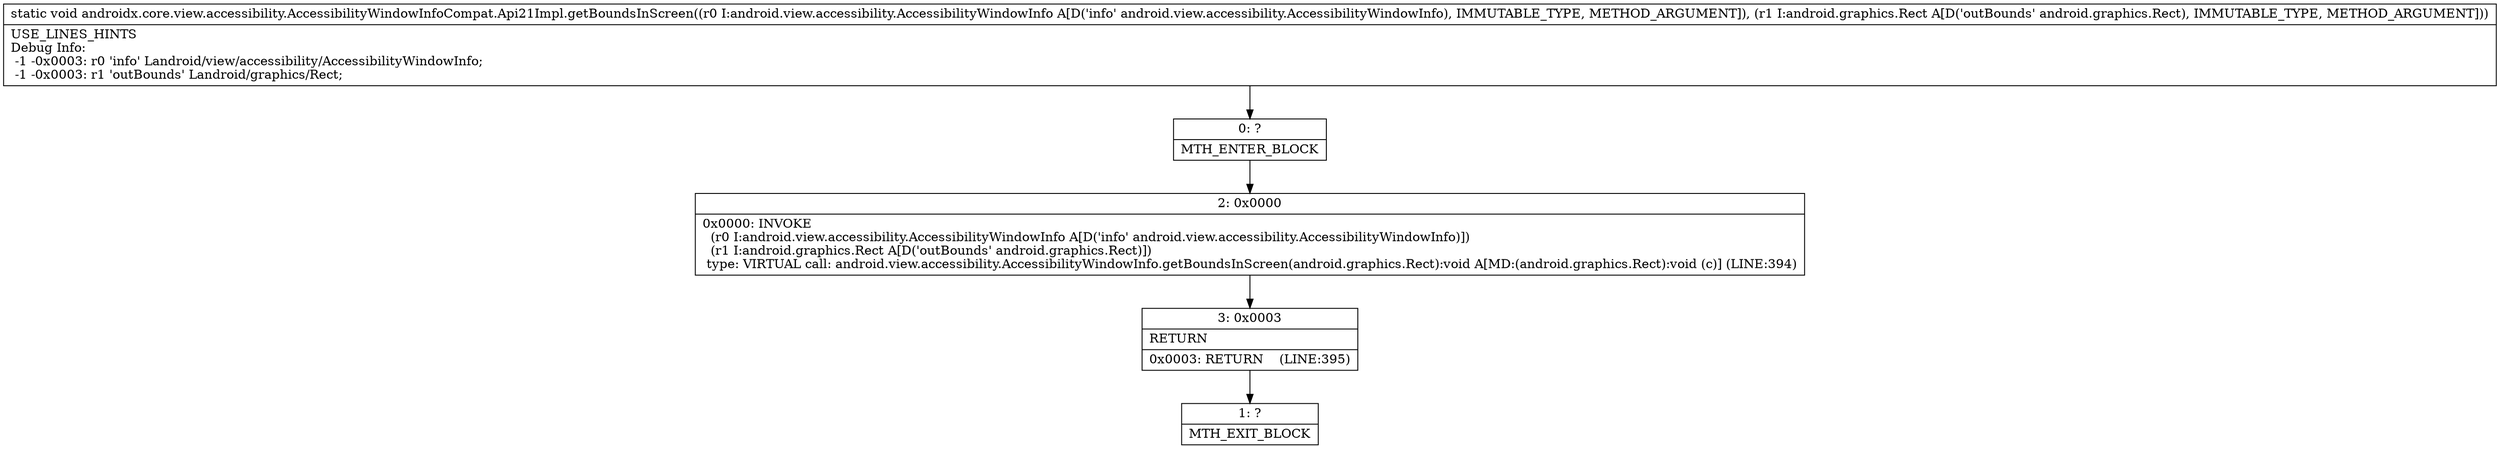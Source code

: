 digraph "CFG forandroidx.core.view.accessibility.AccessibilityWindowInfoCompat.Api21Impl.getBoundsInScreen(Landroid\/view\/accessibility\/AccessibilityWindowInfo;Landroid\/graphics\/Rect;)V" {
Node_0 [shape=record,label="{0\:\ ?|MTH_ENTER_BLOCK\l}"];
Node_2 [shape=record,label="{2\:\ 0x0000|0x0000: INVOKE  \l  (r0 I:android.view.accessibility.AccessibilityWindowInfo A[D('info' android.view.accessibility.AccessibilityWindowInfo)])\l  (r1 I:android.graphics.Rect A[D('outBounds' android.graphics.Rect)])\l type: VIRTUAL call: android.view.accessibility.AccessibilityWindowInfo.getBoundsInScreen(android.graphics.Rect):void A[MD:(android.graphics.Rect):void (c)] (LINE:394)\l}"];
Node_3 [shape=record,label="{3\:\ 0x0003|RETURN\l|0x0003: RETURN    (LINE:395)\l}"];
Node_1 [shape=record,label="{1\:\ ?|MTH_EXIT_BLOCK\l}"];
MethodNode[shape=record,label="{static void androidx.core.view.accessibility.AccessibilityWindowInfoCompat.Api21Impl.getBoundsInScreen((r0 I:android.view.accessibility.AccessibilityWindowInfo A[D('info' android.view.accessibility.AccessibilityWindowInfo), IMMUTABLE_TYPE, METHOD_ARGUMENT]), (r1 I:android.graphics.Rect A[D('outBounds' android.graphics.Rect), IMMUTABLE_TYPE, METHOD_ARGUMENT]))  | USE_LINES_HINTS\lDebug Info:\l  \-1 \-0x0003: r0 'info' Landroid\/view\/accessibility\/AccessibilityWindowInfo;\l  \-1 \-0x0003: r1 'outBounds' Landroid\/graphics\/Rect;\l}"];
MethodNode -> Node_0;Node_0 -> Node_2;
Node_2 -> Node_3;
Node_3 -> Node_1;
}

